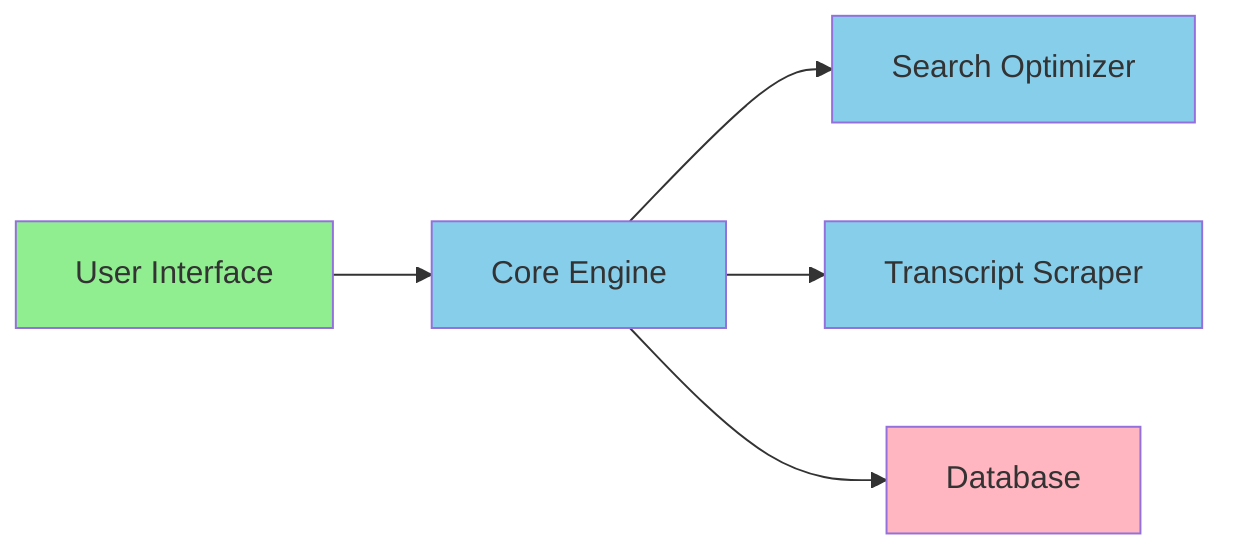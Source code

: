 graph LR
    User_Interface[User Interface]
    Core_Engine[Core Engine]
    Search_Optimizer[Search Optimizer]
    Transcript_Scraper[Transcript Scraper]
    Database[Database]
    User_Interface --> Core_Engine
    Core_Engine --> Search_Optimizer
    Core_Engine --> Transcript_Scraper
    Core_Engine --> Database
    style User_Interface fill:#90EE90
    style Core_Engine fill:#87CEEB
    style Search_Optimizer fill:#87CEEB
    style Transcript_Scraper fill:#87CEEB
    style Database fill:#FFB6C1